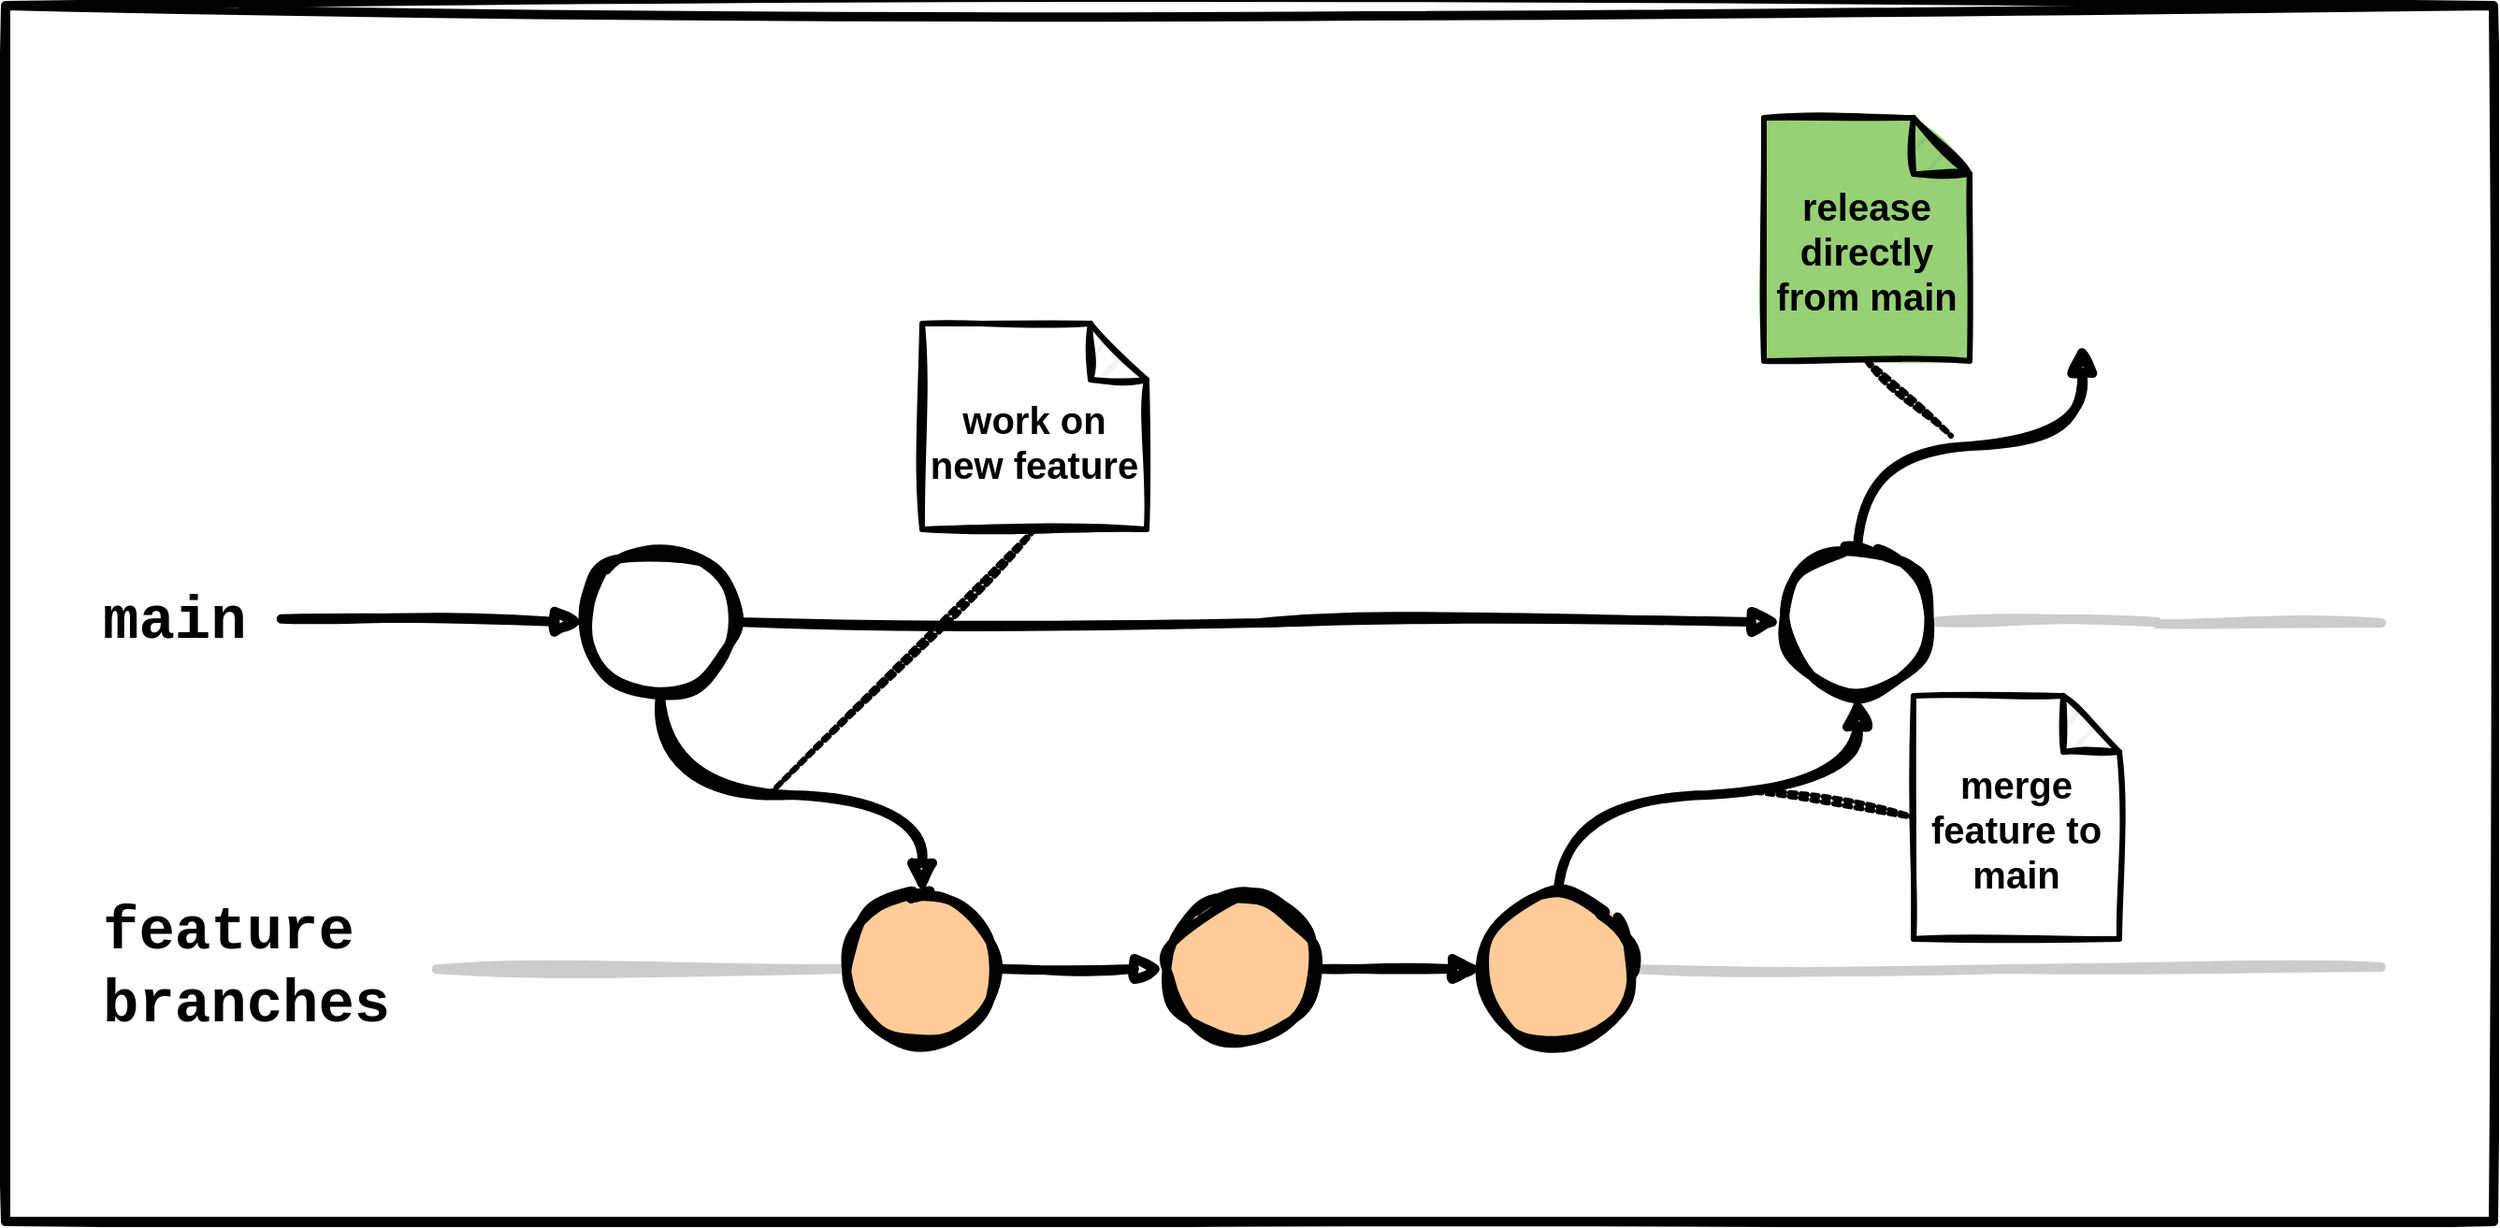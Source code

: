 <mxfile version="24.8.4">
  <diagram id="53IQXVl9icCSp_Kw3Ib1" name="Page-1">
    <mxGraphModel dx="3013" dy="2125" grid="1" gridSize="10" guides="1" tooltips="1" connect="1" arrows="1" fold="1" page="1" pageScale="1" pageWidth="1100" pageHeight="850" math="0" shadow="0">
      <root>
        <mxCell id="0" />
        <mxCell id="1" parent="0" />
        <mxCell id="DcPs09MuvwvrMIkzpMma-1" value="" style="rounded=0;whiteSpace=wrap;html=1;sketch=1;curveFitting=1;jiggle=2;strokeWidth=5;" vertex="1" parent="1">
          <mxGeometry x="-110" y="-100" width="1330" height="650" as="geometry" />
        </mxCell>
        <mxCell id="HIq26qkVBO2vfs1bq9Pp-42" value="" style="endArrow=none;html=1;rounded=0;strokeWidth=5;endFill=0;entryX=0;entryY=0.5;entryDx=0;entryDy=0;sketch=1;curveFitting=1;jiggle=2;exitX=1.002;exitY=0.502;exitDx=0;exitDy=0;exitPerimeter=0;strokeColor=#CCCCCC;" parent="1" source="HIq26qkVBO2vfs1bq9Pp-34" target="HIq26qkVBO2vfs1bq9Pp-35" edge="1">
          <mxGeometry width="50" height="50" relative="1" as="geometry">
            <mxPoint x="140" y="414.29" as="sourcePoint" />
            <mxPoint x="330" y="415.29" as="targetPoint" />
          </mxGeometry>
        </mxCell>
        <mxCell id="HIq26qkVBO2vfs1bq9Pp-3" value="&lt;b&gt;&lt;font style=&quot;font-size: 32px;&quot;&gt;main&lt;/font&gt;&lt;/b&gt;" style="text;html=1;align=left;verticalAlign=middle;resizable=0;points=[];autosize=1;strokeColor=none;fillColor=none;sketch=1;curveFitting=1;jiggle=2;fontFamily=Courier New;" parent="1" vertex="1">
          <mxGeometry x="-60" y="204.5" width="100" height="50" as="geometry" />
        </mxCell>
        <mxCell id="HIq26qkVBO2vfs1bq9Pp-17" value="" style="endArrow=block;html=1;rounded=0;strokeWidth=5;endFill=1;exitX=0.974;exitY=0.468;exitDx=0;exitDy=0;exitPerimeter=0;entryX=0;entryY=0.5;entryDx=0;entryDy=0;sketch=1;curveFitting=1;jiggle=2;" parent="1" source="HIq26qkVBO2vfs1bq9Pp-3" edge="1">
          <mxGeometry width="50" height="50" relative="1" as="geometry">
            <mxPoint x="100" y="229.41" as="sourcePoint" />
            <mxPoint x="200.0" y="229.5" as="targetPoint" />
          </mxGeometry>
        </mxCell>
        <mxCell id="xTmbXcm-KiLkeivZunYo-1" style="edgeStyle=orthogonalEdgeStyle;rounded=0;orthogonalLoop=1;jettySize=auto;html=1;exitX=0.5;exitY=1;exitDx=0;exitDy=0;entryX=0.5;entryY=0;entryDx=0;entryDy=0;strokeWidth=5;endArrow=block;endFill=1;curved=1;sketch=1;curveFitting=1;jiggle=2;" parent="1" source="HIq26qkVBO2vfs1bq9Pp-2" target="HIq26qkVBO2vfs1bq9Pp-35" edge="1">
          <mxGeometry relative="1" as="geometry" />
        </mxCell>
        <mxCell id="HIq26qkVBO2vfs1bq9Pp-2" value="" style="ellipse;whiteSpace=wrap;html=1;aspect=fixed;strokeWidth=5;sketch=1;curveFitting=1;jiggle=2;" parent="1" vertex="1">
          <mxGeometry x="200" y="190" width="80" height="79" as="geometry" />
        </mxCell>
        <mxCell id="HIq26qkVBO2vfs1bq9Pp-33" style="edgeStyle=orthogonalEdgeStyle;rounded=0;orthogonalLoop=1;jettySize=auto;html=1;exitX=1;exitY=0.5;exitDx=0;exitDy=0;strokeWidth=5;endArrow=none;endFill=0;sketch=1;curveFitting=1;jiggle=2;strokeColor=#CCCCCC;" parent="1" source="HIq26qkVBO2vfs1bq9Pp-48" edge="1">
          <mxGeometry relative="1" as="geometry">
            <mxPoint x="1160" y="230" as="targetPoint" />
            <mxPoint x="1180.0" y="230" as="sourcePoint" />
          </mxGeometry>
        </mxCell>
        <mxCell id="HIq26qkVBO2vfs1bq9Pp-34" value="&lt;b&gt;&lt;font style=&quot;font-size: 32px;&quot;&gt;feature &lt;br&gt;branches&lt;/font&gt;&lt;/b&gt;" style="text;html=1;align=left;verticalAlign=middle;resizable=0;points=[];autosize=1;strokeColor=none;fillColor=none;sketch=1;curveFitting=1;jiggle=2;fontFamily=Courier New;" parent="1" vertex="1">
          <mxGeometry x="-60" y="370" width="180" height="90" as="geometry" />
        </mxCell>
        <mxCell id="HIq26qkVBO2vfs1bq9Pp-39" style="edgeStyle=orthogonalEdgeStyle;rounded=0;orthogonalLoop=1;jettySize=auto;html=1;exitX=1;exitY=0.5;exitDx=0;exitDy=0;entryX=0;entryY=0.5;entryDx=0;entryDy=0;strokeWidth=5;endArrow=block;endFill=1;sketch=1;curveFitting=1;jiggle=2;" parent="1" source="HIq26qkVBO2vfs1bq9Pp-35" target="HIq26qkVBO2vfs1bq9Pp-36" edge="1">
          <mxGeometry relative="1" as="geometry" />
        </mxCell>
        <mxCell id="HIq26qkVBO2vfs1bq9Pp-35" value="" style="ellipse;whiteSpace=wrap;html=1;aspect=fixed;strokeWidth=5;fillColor=#FFCC99;sketch=1;curveFitting=1;jiggle=2;gradientColor=#FFCC99;gradientDirection=south;" parent="1" vertex="1">
          <mxGeometry x="340" y="375" width="80" height="80" as="geometry" />
        </mxCell>
        <mxCell id="HIq26qkVBO2vfs1bq9Pp-40" style="edgeStyle=orthogonalEdgeStyle;rounded=0;orthogonalLoop=1;jettySize=auto;html=1;exitX=1;exitY=0.5;exitDx=0;exitDy=0;entryX=0;entryY=0.5;entryDx=0;entryDy=0;strokeWidth=5;endArrow=block;endFill=1;sketch=1;curveFitting=1;jiggle=2;" parent="1" source="HIq26qkVBO2vfs1bq9Pp-36" target="HIq26qkVBO2vfs1bq9Pp-37" edge="1">
          <mxGeometry relative="1" as="geometry" />
        </mxCell>
        <mxCell id="HIq26qkVBO2vfs1bq9Pp-36" value="" style="ellipse;whiteSpace=wrap;html=1;aspect=fixed;strokeWidth=5;fillColor=#FFCC99;sketch=1;curveFitting=1;jiggle=2;gradientColor=#FFCC99;" parent="1" vertex="1">
          <mxGeometry x="510" y="375" width="80" height="80" as="geometry" />
        </mxCell>
        <mxCell id="HIq26qkVBO2vfs1bq9Pp-43" style="edgeStyle=orthogonalEdgeStyle;rounded=0;orthogonalLoop=1;jettySize=auto;html=1;exitX=1;exitY=0.5;exitDx=0;exitDy=0;endArrow=none;endFill=0;strokeWidth=5;sketch=1;curveFitting=1;jiggle=2;strokeColor=#CCCCCC;" parent="1" source="HIq26qkVBO2vfs1bq9Pp-37" edge="1">
          <mxGeometry relative="1" as="geometry">
            <mxPoint x="1160" y="414" as="targetPoint" />
          </mxGeometry>
        </mxCell>
        <mxCell id="xTmbXcm-KiLkeivZunYo-3" style="edgeStyle=orthogonalEdgeStyle;rounded=0;orthogonalLoop=1;jettySize=auto;html=1;exitX=0.5;exitY=0;exitDx=0;exitDy=0;entryX=0.5;entryY=1;entryDx=0;entryDy=0;strokeWidth=5;sketch=1;curveFitting=1;jiggle=2;endArrow=block;endFill=1;curved=1;" parent="1" source="HIq26qkVBO2vfs1bq9Pp-37" target="HIq26qkVBO2vfs1bq9Pp-48" edge="1">
          <mxGeometry relative="1" as="geometry" />
        </mxCell>
        <mxCell id="HIq26qkVBO2vfs1bq9Pp-37" value="" style="ellipse;whiteSpace=wrap;html=1;aspect=fixed;strokeWidth=5;fillColor=#FFCC99;sketch=1;curveFitting=1;jiggle=2;gradientColor=#FFCC99;" parent="1" vertex="1">
          <mxGeometry x="680" y="375" width="80" height="80" as="geometry" />
        </mxCell>
        <mxCell id="HIq26qkVBO2vfs1bq9Pp-49" value="" style="edgeStyle=orthogonalEdgeStyle;rounded=0;orthogonalLoop=1;jettySize=auto;html=1;exitX=1;exitY=0.5;exitDx=0;exitDy=0;entryX=0;entryY=0.5;entryDx=0;entryDy=0;strokeWidth=5;endArrow=block;endFill=1;sketch=1;curveFitting=1;jiggle=2;" parent="1" target="HIq26qkVBO2vfs1bq9Pp-48" edge="1">
          <mxGeometry relative="1" as="geometry">
            <mxPoint x="280.0" y="229.5" as="sourcePoint" />
            <mxPoint x="760.0" y="230" as="targetPoint" />
          </mxGeometry>
        </mxCell>
        <mxCell id="HIq26qkVBO2vfs1bq9Pp-59" value="&lt;p style=&quot;line-height: 120%; font-size: 20px;&quot;&gt;&lt;span style=&quot;font-size: 20px;&quot;&gt;&lt;b style=&quot;font-size: 20px;&quot;&gt;work on new feature&lt;/b&gt;&lt;/span&gt;&lt;/p&gt;" style="shape=note;whiteSpace=wrap;html=1;backgroundOutline=1;darkOpacity=0.05;strokeWidth=3;labelPosition=center;verticalLabelPosition=middle;align=center;verticalAlign=bottom;sketch=1;curveFitting=1;jiggle=2;fontSize=20;" parent="1" vertex="1">
          <mxGeometry x="380" y="70" width="120" height="110" as="geometry" />
        </mxCell>
        <mxCell id="HIq26qkVBO2vfs1bq9Pp-60" style="rounded=0;orthogonalLoop=1;jettySize=auto;html=1;exitX=0.5;exitY=1;exitDx=0;exitDy=0;exitPerimeter=0;endArrow=none;endFill=0;dashed=1;dashPattern=1 1;strokeWidth=3;sketch=1;curveFitting=1;jiggle=2;strokeColor=#000000;" parent="1" source="HIq26qkVBO2vfs1bq9Pp-59" edge="1">
          <mxGeometry relative="1" as="geometry">
            <mxPoint x="1020" y="645" as="sourcePoint" />
            <mxPoint x="300" y="320" as="targetPoint" />
          </mxGeometry>
        </mxCell>
        <mxCell id="xTmbXcm-KiLkeivZunYo-2" value="" style="endArrow=none;html=1;rounded=0;strokeWidth=5;endFill=0;sketch=1;curveFitting=1;jiggle=2;" parent="1" target="HIq26qkVBO2vfs1bq9Pp-48" edge="1">
          <mxGeometry width="50" height="50" relative="1" as="geometry">
            <mxPoint x="840.0" y="230.179" as="sourcePoint" />
            <mxPoint x="1120" y="230" as="targetPoint" />
          </mxGeometry>
        </mxCell>
        <mxCell id="xTmbXcm-KiLkeivZunYo-6" style="edgeStyle=orthogonalEdgeStyle;rounded=0;orthogonalLoop=1;jettySize=auto;html=1;exitX=0.5;exitY=0;exitDx=0;exitDy=0;strokeWidth=5;endArrow=block;endFill=1;sketch=1;curveFitting=1;jiggle=2;curved=1;" parent="1" source="HIq26qkVBO2vfs1bq9Pp-48" edge="1">
          <mxGeometry relative="1" as="geometry">
            <mxPoint x="1000" y="80" as="targetPoint" />
          </mxGeometry>
        </mxCell>
        <mxCell id="HIq26qkVBO2vfs1bq9Pp-48" value="" style="ellipse;whiteSpace=wrap;html=1;aspect=fixed;strokeWidth=5;sketch=1;curveFitting=1;jiggle=2;" parent="1" vertex="1">
          <mxGeometry x="840" y="190" width="80" height="79" as="geometry" />
        </mxCell>
        <mxCell id="xTmbXcm-KiLkeivZunYo-4" value="&lt;p style=&quot;line-height: 120%; font-size: 20px;&quot;&gt;&lt;span style=&quot;font-size: 20px;&quot;&gt;&lt;b style=&quot;font-size: 20px;&quot;&gt;merge feature to main&lt;/b&gt;&lt;/span&gt;&lt;/p&gt;" style="shape=note;whiteSpace=wrap;html=1;backgroundOutline=1;darkOpacity=0.05;strokeWidth=3;labelPosition=center;verticalLabelPosition=middle;align=center;verticalAlign=bottom;sketch=1;curveFitting=1;jiggle=2;fontSize=20;" parent="1" vertex="1">
          <mxGeometry x="910" y="269" width="110" height="130" as="geometry" />
        </mxCell>
        <mxCell id="xTmbXcm-KiLkeivZunYo-5" style="rounded=0;orthogonalLoop=1;jettySize=auto;html=1;endArrow=none;endFill=0;dashed=1;dashPattern=1 1;strokeWidth=3;sketch=1;curveFitting=1;jiggle=2;strokeColor=#000000;entryX=0;entryY=0.5;entryDx=0;entryDy=0;entryPerimeter=0;" parent="1" target="xTmbXcm-KiLkeivZunYo-4" edge="1">
          <mxGeometry relative="1" as="geometry">
            <mxPoint x="820" y="320" as="sourcePoint" />
            <mxPoint x="310" y="330" as="targetPoint" />
          </mxGeometry>
        </mxCell>
        <mxCell id="xTmbXcm-KiLkeivZunYo-8" value="&lt;p style=&quot;line-height: 120%; font-size: 20px;&quot;&gt;&lt;span style=&quot;font-size: 20px;&quot;&gt;&lt;b style=&quot;font-size: 20px;&quot;&gt;release directly from main&lt;/b&gt;&lt;/span&gt;&lt;/p&gt;" style="shape=note;whiteSpace=wrap;html=1;backgroundOutline=1;darkOpacity=0.05;strokeWidth=3;labelPosition=center;verticalLabelPosition=middle;align=center;verticalAlign=bottom;sketch=1;curveFitting=1;jiggle=2;fillColor=#97D077;gradientColor=#97D077;fontSize=20;" parent="1" vertex="1">
          <mxGeometry x="830" y="-40" width="110" height="130" as="geometry" />
        </mxCell>
        <mxCell id="xTmbXcm-KiLkeivZunYo-9" style="rounded=0;orthogonalLoop=1;jettySize=auto;html=1;endArrow=none;endFill=0;dashed=1;dashPattern=1 1;strokeWidth=3;sketch=1;curveFitting=1;jiggle=2;strokeColor=#000000;exitX=0.5;exitY=1;exitDx=0;exitDy=0;exitPerimeter=0;" parent="1" source="xTmbXcm-KiLkeivZunYo-8" edge="1">
          <mxGeometry relative="1" as="geometry">
            <mxPoint x="970" y="169.5" as="sourcePoint" />
            <mxPoint x="930" y="130" as="targetPoint" />
          </mxGeometry>
        </mxCell>
      </root>
    </mxGraphModel>
  </diagram>
</mxfile>
